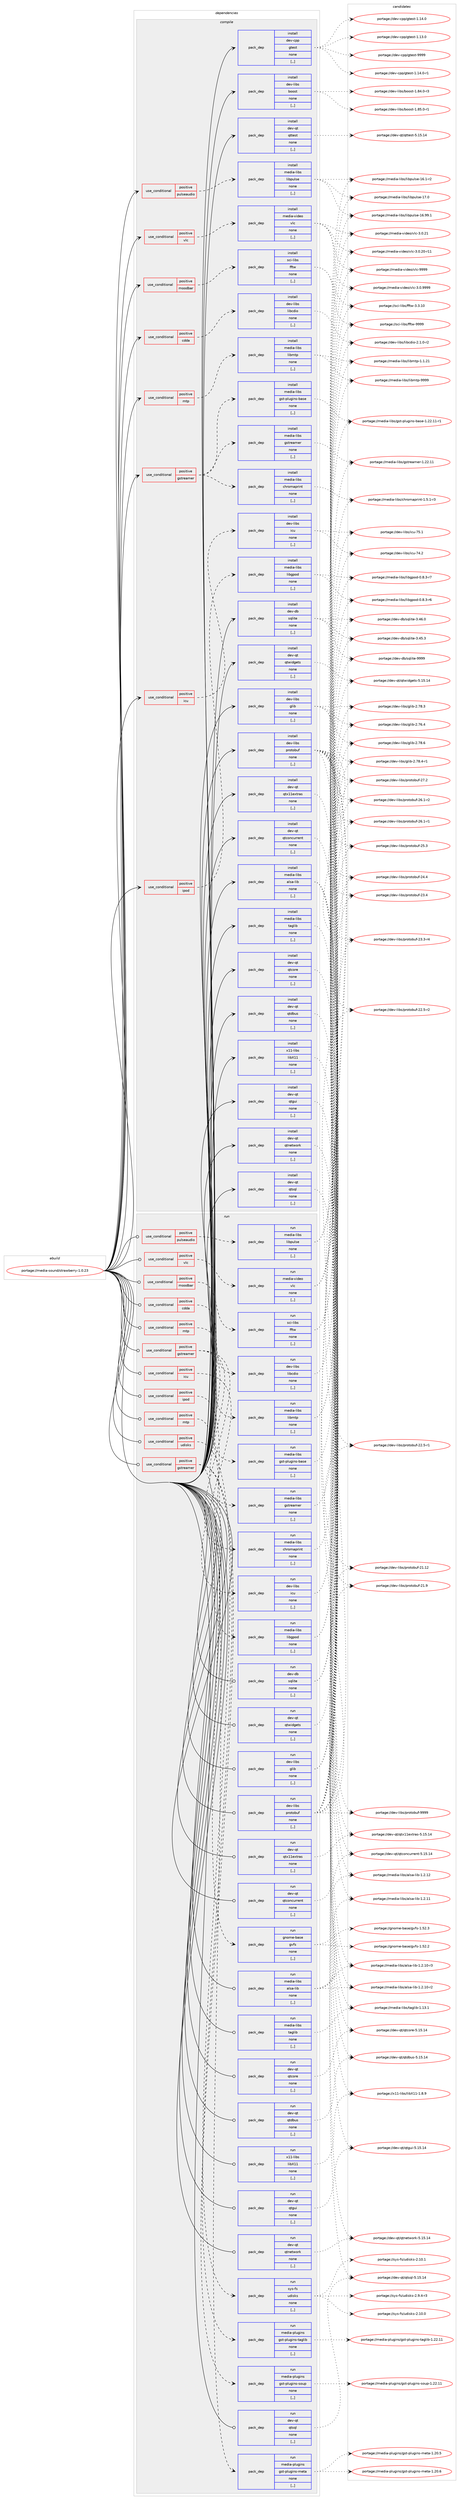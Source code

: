 digraph prolog {

# *************
# Graph options
# *************

newrank=true;
concentrate=true;
compound=true;
graph [rankdir=LR,fontname=Helvetica,fontsize=10,ranksep=1.5];#, ranksep=2.5, nodesep=0.2];
edge  [arrowhead=vee];
node  [fontname=Helvetica,fontsize=10];

# **********
# The ebuild
# **********

subgraph cluster_leftcol {
color=gray;
rank=same;
label=<<i>ebuild</i>>;
id [label="portage://media-sound/strawberry-1.0.23", color=red, width=4, href="../media-sound/strawberry-1.0.23.svg"];
}

# ****************
# The dependencies
# ****************

subgraph cluster_midcol {
color=gray;
label=<<i>dependencies</i>>;
subgraph cluster_compile {
fillcolor="#eeeeee";
style=filled;
label=<<i>compile</i>>;
subgraph cond81056 {
dependency319445 [label=<<TABLE BORDER="0" CELLBORDER="1" CELLSPACING="0" CELLPADDING="4"><TR><TD ROWSPAN="3" CELLPADDING="10">use_conditional</TD></TR><TR><TD>positive</TD></TR><TR><TD>cdda</TD></TR></TABLE>>, shape=none, color=red];
subgraph pack235913 {
dependency319446 [label=<<TABLE BORDER="0" CELLBORDER="1" CELLSPACING="0" CELLPADDING="4" WIDTH="220"><TR><TD ROWSPAN="6" CELLPADDING="30">pack_dep</TD></TR><TR><TD WIDTH="110">install</TD></TR><TR><TD>dev-libs</TD></TR><TR><TD>libcdio</TD></TR><TR><TD>none</TD></TR><TR><TD>[,,]</TD></TR></TABLE>>, shape=none, color=blue];
}
dependency319445:e -> dependency319446:w [weight=20,style="dashed",arrowhead="vee"];
}
id:e -> dependency319445:w [weight=20,style="solid",arrowhead="vee"];
subgraph cond81057 {
dependency319447 [label=<<TABLE BORDER="0" CELLBORDER="1" CELLSPACING="0" CELLPADDING="4"><TR><TD ROWSPAN="3" CELLPADDING="10">use_conditional</TD></TR><TR><TD>positive</TD></TR><TR><TD>gstreamer</TD></TR></TABLE>>, shape=none, color=red];
subgraph pack235914 {
dependency319448 [label=<<TABLE BORDER="0" CELLBORDER="1" CELLSPACING="0" CELLPADDING="4" WIDTH="220"><TR><TD ROWSPAN="6" CELLPADDING="30">pack_dep</TD></TR><TR><TD WIDTH="110">install</TD></TR><TR><TD>media-libs</TD></TR><TR><TD>chromaprint</TD></TR><TR><TD>none</TD></TR><TR><TD>[,,]</TD></TR></TABLE>>, shape=none, color=blue];
}
dependency319447:e -> dependency319448:w [weight=20,style="dashed",arrowhead="vee"];
subgraph pack235915 {
dependency319449 [label=<<TABLE BORDER="0" CELLBORDER="1" CELLSPACING="0" CELLPADDING="4" WIDTH="220"><TR><TD ROWSPAN="6" CELLPADDING="30">pack_dep</TD></TR><TR><TD WIDTH="110">install</TD></TR><TR><TD>media-libs</TD></TR><TR><TD>gstreamer</TD></TR><TR><TD>none</TD></TR><TR><TD>[,,]</TD></TR></TABLE>>, shape=none, color=blue];
}
dependency319447:e -> dependency319449:w [weight=20,style="dashed",arrowhead="vee"];
subgraph pack235916 {
dependency319450 [label=<<TABLE BORDER="0" CELLBORDER="1" CELLSPACING="0" CELLPADDING="4" WIDTH="220"><TR><TD ROWSPAN="6" CELLPADDING="30">pack_dep</TD></TR><TR><TD WIDTH="110">install</TD></TR><TR><TD>media-libs</TD></TR><TR><TD>gst-plugins-base</TD></TR><TR><TD>none</TD></TR><TR><TD>[,,]</TD></TR></TABLE>>, shape=none, color=blue];
}
dependency319447:e -> dependency319450:w [weight=20,style="dashed",arrowhead="vee"];
}
id:e -> dependency319447:w [weight=20,style="solid",arrowhead="vee"];
subgraph cond81058 {
dependency319451 [label=<<TABLE BORDER="0" CELLBORDER="1" CELLSPACING="0" CELLPADDING="4"><TR><TD ROWSPAN="3" CELLPADDING="10">use_conditional</TD></TR><TR><TD>positive</TD></TR><TR><TD>icu</TD></TR></TABLE>>, shape=none, color=red];
subgraph pack235917 {
dependency319452 [label=<<TABLE BORDER="0" CELLBORDER="1" CELLSPACING="0" CELLPADDING="4" WIDTH="220"><TR><TD ROWSPAN="6" CELLPADDING="30">pack_dep</TD></TR><TR><TD WIDTH="110">install</TD></TR><TR><TD>dev-libs</TD></TR><TR><TD>icu</TD></TR><TR><TD>none</TD></TR><TR><TD>[,,]</TD></TR></TABLE>>, shape=none, color=blue];
}
dependency319451:e -> dependency319452:w [weight=20,style="dashed",arrowhead="vee"];
}
id:e -> dependency319451:w [weight=20,style="solid",arrowhead="vee"];
subgraph cond81059 {
dependency319453 [label=<<TABLE BORDER="0" CELLBORDER="1" CELLSPACING="0" CELLPADDING="4"><TR><TD ROWSPAN="3" CELLPADDING="10">use_conditional</TD></TR><TR><TD>positive</TD></TR><TR><TD>ipod</TD></TR></TABLE>>, shape=none, color=red];
subgraph pack235918 {
dependency319454 [label=<<TABLE BORDER="0" CELLBORDER="1" CELLSPACING="0" CELLPADDING="4" WIDTH="220"><TR><TD ROWSPAN="6" CELLPADDING="30">pack_dep</TD></TR><TR><TD WIDTH="110">install</TD></TR><TR><TD>media-libs</TD></TR><TR><TD>libgpod</TD></TR><TR><TD>none</TD></TR><TR><TD>[,,]</TD></TR></TABLE>>, shape=none, color=blue];
}
dependency319453:e -> dependency319454:w [weight=20,style="dashed",arrowhead="vee"];
}
id:e -> dependency319453:w [weight=20,style="solid",arrowhead="vee"];
subgraph cond81060 {
dependency319455 [label=<<TABLE BORDER="0" CELLBORDER="1" CELLSPACING="0" CELLPADDING="4"><TR><TD ROWSPAN="3" CELLPADDING="10">use_conditional</TD></TR><TR><TD>positive</TD></TR><TR><TD>moodbar</TD></TR></TABLE>>, shape=none, color=red];
subgraph pack235919 {
dependency319456 [label=<<TABLE BORDER="0" CELLBORDER="1" CELLSPACING="0" CELLPADDING="4" WIDTH="220"><TR><TD ROWSPAN="6" CELLPADDING="30">pack_dep</TD></TR><TR><TD WIDTH="110">install</TD></TR><TR><TD>sci-libs</TD></TR><TR><TD>fftw</TD></TR><TR><TD>none</TD></TR><TR><TD>[,,]</TD></TR></TABLE>>, shape=none, color=blue];
}
dependency319455:e -> dependency319456:w [weight=20,style="dashed",arrowhead="vee"];
}
id:e -> dependency319455:w [weight=20,style="solid",arrowhead="vee"];
subgraph cond81061 {
dependency319457 [label=<<TABLE BORDER="0" CELLBORDER="1" CELLSPACING="0" CELLPADDING="4"><TR><TD ROWSPAN="3" CELLPADDING="10">use_conditional</TD></TR><TR><TD>positive</TD></TR><TR><TD>mtp</TD></TR></TABLE>>, shape=none, color=red];
subgraph pack235920 {
dependency319458 [label=<<TABLE BORDER="0" CELLBORDER="1" CELLSPACING="0" CELLPADDING="4" WIDTH="220"><TR><TD ROWSPAN="6" CELLPADDING="30">pack_dep</TD></TR><TR><TD WIDTH="110">install</TD></TR><TR><TD>media-libs</TD></TR><TR><TD>libmtp</TD></TR><TR><TD>none</TD></TR><TR><TD>[,,]</TD></TR></TABLE>>, shape=none, color=blue];
}
dependency319457:e -> dependency319458:w [weight=20,style="dashed",arrowhead="vee"];
}
id:e -> dependency319457:w [weight=20,style="solid",arrowhead="vee"];
subgraph cond81062 {
dependency319459 [label=<<TABLE BORDER="0" CELLBORDER="1" CELLSPACING="0" CELLPADDING="4"><TR><TD ROWSPAN="3" CELLPADDING="10">use_conditional</TD></TR><TR><TD>positive</TD></TR><TR><TD>pulseaudio</TD></TR></TABLE>>, shape=none, color=red];
subgraph pack235921 {
dependency319460 [label=<<TABLE BORDER="0" CELLBORDER="1" CELLSPACING="0" CELLPADDING="4" WIDTH="220"><TR><TD ROWSPAN="6" CELLPADDING="30">pack_dep</TD></TR><TR><TD WIDTH="110">install</TD></TR><TR><TD>media-libs</TD></TR><TR><TD>libpulse</TD></TR><TR><TD>none</TD></TR><TR><TD>[,,]</TD></TR></TABLE>>, shape=none, color=blue];
}
dependency319459:e -> dependency319460:w [weight=20,style="dashed",arrowhead="vee"];
}
id:e -> dependency319459:w [weight=20,style="solid",arrowhead="vee"];
subgraph cond81063 {
dependency319461 [label=<<TABLE BORDER="0" CELLBORDER="1" CELLSPACING="0" CELLPADDING="4"><TR><TD ROWSPAN="3" CELLPADDING="10">use_conditional</TD></TR><TR><TD>positive</TD></TR><TR><TD>vlc</TD></TR></TABLE>>, shape=none, color=red];
subgraph pack235922 {
dependency319462 [label=<<TABLE BORDER="0" CELLBORDER="1" CELLSPACING="0" CELLPADDING="4" WIDTH="220"><TR><TD ROWSPAN="6" CELLPADDING="30">pack_dep</TD></TR><TR><TD WIDTH="110">install</TD></TR><TR><TD>media-video</TD></TR><TR><TD>vlc</TD></TR><TR><TD>none</TD></TR><TR><TD>[,,]</TD></TR></TABLE>>, shape=none, color=blue];
}
dependency319461:e -> dependency319462:w [weight=20,style="dashed",arrowhead="vee"];
}
id:e -> dependency319461:w [weight=20,style="solid",arrowhead="vee"];
subgraph pack235923 {
dependency319463 [label=<<TABLE BORDER="0" CELLBORDER="1" CELLSPACING="0" CELLPADDING="4" WIDTH="220"><TR><TD ROWSPAN="6" CELLPADDING="30">pack_dep</TD></TR><TR><TD WIDTH="110">install</TD></TR><TR><TD>dev-cpp</TD></TR><TR><TD>gtest</TD></TR><TR><TD>none</TD></TR><TR><TD>[,,]</TD></TR></TABLE>>, shape=none, color=blue];
}
id:e -> dependency319463:w [weight=20,style="solid",arrowhead="vee"];
subgraph pack235924 {
dependency319464 [label=<<TABLE BORDER="0" CELLBORDER="1" CELLSPACING="0" CELLPADDING="4" WIDTH="220"><TR><TD ROWSPAN="6" CELLPADDING="30">pack_dep</TD></TR><TR><TD WIDTH="110">install</TD></TR><TR><TD>dev-db</TD></TR><TR><TD>sqlite</TD></TR><TR><TD>none</TD></TR><TR><TD>[,,]</TD></TR></TABLE>>, shape=none, color=blue];
}
id:e -> dependency319464:w [weight=20,style="solid",arrowhead="vee"];
subgraph pack235925 {
dependency319465 [label=<<TABLE BORDER="0" CELLBORDER="1" CELLSPACING="0" CELLPADDING="4" WIDTH="220"><TR><TD ROWSPAN="6" CELLPADDING="30">pack_dep</TD></TR><TR><TD WIDTH="110">install</TD></TR><TR><TD>dev-libs</TD></TR><TR><TD>boost</TD></TR><TR><TD>none</TD></TR><TR><TD>[,,]</TD></TR></TABLE>>, shape=none, color=blue];
}
id:e -> dependency319465:w [weight=20,style="solid",arrowhead="vee"];
subgraph pack235926 {
dependency319466 [label=<<TABLE BORDER="0" CELLBORDER="1" CELLSPACING="0" CELLPADDING="4" WIDTH="220"><TR><TD ROWSPAN="6" CELLPADDING="30">pack_dep</TD></TR><TR><TD WIDTH="110">install</TD></TR><TR><TD>dev-libs</TD></TR><TR><TD>glib</TD></TR><TR><TD>none</TD></TR><TR><TD>[,,]</TD></TR></TABLE>>, shape=none, color=blue];
}
id:e -> dependency319466:w [weight=20,style="solid",arrowhead="vee"];
subgraph pack235927 {
dependency319467 [label=<<TABLE BORDER="0" CELLBORDER="1" CELLSPACING="0" CELLPADDING="4" WIDTH="220"><TR><TD ROWSPAN="6" CELLPADDING="30">pack_dep</TD></TR><TR><TD WIDTH="110">install</TD></TR><TR><TD>dev-libs</TD></TR><TR><TD>protobuf</TD></TR><TR><TD>none</TD></TR><TR><TD>[,,]</TD></TR></TABLE>>, shape=none, color=blue];
}
id:e -> dependency319467:w [weight=20,style="solid",arrowhead="vee"];
subgraph pack235928 {
dependency319468 [label=<<TABLE BORDER="0" CELLBORDER="1" CELLSPACING="0" CELLPADDING="4" WIDTH="220"><TR><TD ROWSPAN="6" CELLPADDING="30">pack_dep</TD></TR><TR><TD WIDTH="110">install</TD></TR><TR><TD>dev-qt</TD></TR><TR><TD>qtconcurrent</TD></TR><TR><TD>none</TD></TR><TR><TD>[,,]</TD></TR></TABLE>>, shape=none, color=blue];
}
id:e -> dependency319468:w [weight=20,style="solid",arrowhead="vee"];
subgraph pack235929 {
dependency319469 [label=<<TABLE BORDER="0" CELLBORDER="1" CELLSPACING="0" CELLPADDING="4" WIDTH="220"><TR><TD ROWSPAN="6" CELLPADDING="30">pack_dep</TD></TR><TR><TD WIDTH="110">install</TD></TR><TR><TD>dev-qt</TD></TR><TR><TD>qtcore</TD></TR><TR><TD>none</TD></TR><TR><TD>[,,]</TD></TR></TABLE>>, shape=none, color=blue];
}
id:e -> dependency319469:w [weight=20,style="solid",arrowhead="vee"];
subgraph pack235930 {
dependency319470 [label=<<TABLE BORDER="0" CELLBORDER="1" CELLSPACING="0" CELLPADDING="4" WIDTH="220"><TR><TD ROWSPAN="6" CELLPADDING="30">pack_dep</TD></TR><TR><TD WIDTH="110">install</TD></TR><TR><TD>dev-qt</TD></TR><TR><TD>qtdbus</TD></TR><TR><TD>none</TD></TR><TR><TD>[,,]</TD></TR></TABLE>>, shape=none, color=blue];
}
id:e -> dependency319470:w [weight=20,style="solid",arrowhead="vee"];
subgraph pack235931 {
dependency319471 [label=<<TABLE BORDER="0" CELLBORDER="1" CELLSPACING="0" CELLPADDING="4" WIDTH="220"><TR><TD ROWSPAN="6" CELLPADDING="30">pack_dep</TD></TR><TR><TD WIDTH="110">install</TD></TR><TR><TD>dev-qt</TD></TR><TR><TD>qtgui</TD></TR><TR><TD>none</TD></TR><TR><TD>[,,]</TD></TR></TABLE>>, shape=none, color=blue];
}
id:e -> dependency319471:w [weight=20,style="solid",arrowhead="vee"];
subgraph pack235932 {
dependency319472 [label=<<TABLE BORDER="0" CELLBORDER="1" CELLSPACING="0" CELLPADDING="4" WIDTH="220"><TR><TD ROWSPAN="6" CELLPADDING="30">pack_dep</TD></TR><TR><TD WIDTH="110">install</TD></TR><TR><TD>dev-qt</TD></TR><TR><TD>qtnetwork</TD></TR><TR><TD>none</TD></TR><TR><TD>[,,]</TD></TR></TABLE>>, shape=none, color=blue];
}
id:e -> dependency319472:w [weight=20,style="solid",arrowhead="vee"];
subgraph pack235933 {
dependency319473 [label=<<TABLE BORDER="0" CELLBORDER="1" CELLSPACING="0" CELLPADDING="4" WIDTH="220"><TR><TD ROWSPAN="6" CELLPADDING="30">pack_dep</TD></TR><TR><TD WIDTH="110">install</TD></TR><TR><TD>dev-qt</TD></TR><TR><TD>qtsql</TD></TR><TR><TD>none</TD></TR><TR><TD>[,,]</TD></TR></TABLE>>, shape=none, color=blue];
}
id:e -> dependency319473:w [weight=20,style="solid",arrowhead="vee"];
subgraph pack235934 {
dependency319474 [label=<<TABLE BORDER="0" CELLBORDER="1" CELLSPACING="0" CELLPADDING="4" WIDTH="220"><TR><TD ROWSPAN="6" CELLPADDING="30">pack_dep</TD></TR><TR><TD WIDTH="110">install</TD></TR><TR><TD>dev-qt</TD></TR><TR><TD>qttest</TD></TR><TR><TD>none</TD></TR><TR><TD>[,,]</TD></TR></TABLE>>, shape=none, color=blue];
}
id:e -> dependency319474:w [weight=20,style="solid",arrowhead="vee"];
subgraph pack235935 {
dependency319475 [label=<<TABLE BORDER="0" CELLBORDER="1" CELLSPACING="0" CELLPADDING="4" WIDTH="220"><TR><TD ROWSPAN="6" CELLPADDING="30">pack_dep</TD></TR><TR><TD WIDTH="110">install</TD></TR><TR><TD>dev-qt</TD></TR><TR><TD>qtwidgets</TD></TR><TR><TD>none</TD></TR><TR><TD>[,,]</TD></TR></TABLE>>, shape=none, color=blue];
}
id:e -> dependency319475:w [weight=20,style="solid",arrowhead="vee"];
subgraph pack235936 {
dependency319476 [label=<<TABLE BORDER="0" CELLBORDER="1" CELLSPACING="0" CELLPADDING="4" WIDTH="220"><TR><TD ROWSPAN="6" CELLPADDING="30">pack_dep</TD></TR><TR><TD WIDTH="110">install</TD></TR><TR><TD>dev-qt</TD></TR><TR><TD>qtx11extras</TD></TR><TR><TD>none</TD></TR><TR><TD>[,,]</TD></TR></TABLE>>, shape=none, color=blue];
}
id:e -> dependency319476:w [weight=20,style="solid",arrowhead="vee"];
subgraph pack235937 {
dependency319477 [label=<<TABLE BORDER="0" CELLBORDER="1" CELLSPACING="0" CELLPADDING="4" WIDTH="220"><TR><TD ROWSPAN="6" CELLPADDING="30">pack_dep</TD></TR><TR><TD WIDTH="110">install</TD></TR><TR><TD>media-libs</TD></TR><TR><TD>alsa-lib</TD></TR><TR><TD>none</TD></TR><TR><TD>[,,]</TD></TR></TABLE>>, shape=none, color=blue];
}
id:e -> dependency319477:w [weight=20,style="solid",arrowhead="vee"];
subgraph pack235938 {
dependency319478 [label=<<TABLE BORDER="0" CELLBORDER="1" CELLSPACING="0" CELLPADDING="4" WIDTH="220"><TR><TD ROWSPAN="6" CELLPADDING="30">pack_dep</TD></TR><TR><TD WIDTH="110">install</TD></TR><TR><TD>media-libs</TD></TR><TR><TD>taglib</TD></TR><TR><TD>none</TD></TR><TR><TD>[,,]</TD></TR></TABLE>>, shape=none, color=blue];
}
id:e -> dependency319478:w [weight=20,style="solid",arrowhead="vee"];
subgraph pack235939 {
dependency319479 [label=<<TABLE BORDER="0" CELLBORDER="1" CELLSPACING="0" CELLPADDING="4" WIDTH="220"><TR><TD ROWSPAN="6" CELLPADDING="30">pack_dep</TD></TR><TR><TD WIDTH="110">install</TD></TR><TR><TD>x11-libs</TD></TR><TR><TD>libX11</TD></TR><TR><TD>none</TD></TR><TR><TD>[,,]</TD></TR></TABLE>>, shape=none, color=blue];
}
id:e -> dependency319479:w [weight=20,style="solid",arrowhead="vee"];
}
subgraph cluster_compileandrun {
fillcolor="#eeeeee";
style=filled;
label=<<i>compile and run</i>>;
}
subgraph cluster_run {
fillcolor="#eeeeee";
style=filled;
label=<<i>run</i>>;
subgraph cond81064 {
dependency319480 [label=<<TABLE BORDER="0" CELLBORDER="1" CELLSPACING="0" CELLPADDING="4"><TR><TD ROWSPAN="3" CELLPADDING="10">use_conditional</TD></TR><TR><TD>positive</TD></TR><TR><TD>cdda</TD></TR></TABLE>>, shape=none, color=red];
subgraph pack235940 {
dependency319481 [label=<<TABLE BORDER="0" CELLBORDER="1" CELLSPACING="0" CELLPADDING="4" WIDTH="220"><TR><TD ROWSPAN="6" CELLPADDING="30">pack_dep</TD></TR><TR><TD WIDTH="110">run</TD></TR><TR><TD>dev-libs</TD></TR><TR><TD>libcdio</TD></TR><TR><TD>none</TD></TR><TR><TD>[,,]</TD></TR></TABLE>>, shape=none, color=blue];
}
dependency319480:e -> dependency319481:w [weight=20,style="dashed",arrowhead="vee"];
}
id:e -> dependency319480:w [weight=20,style="solid",arrowhead="odot"];
subgraph cond81065 {
dependency319482 [label=<<TABLE BORDER="0" CELLBORDER="1" CELLSPACING="0" CELLPADDING="4"><TR><TD ROWSPAN="3" CELLPADDING="10">use_conditional</TD></TR><TR><TD>positive</TD></TR><TR><TD>gstreamer</TD></TR></TABLE>>, shape=none, color=red];
subgraph pack235941 {
dependency319483 [label=<<TABLE BORDER="0" CELLBORDER="1" CELLSPACING="0" CELLPADDING="4" WIDTH="220"><TR><TD ROWSPAN="6" CELLPADDING="30">pack_dep</TD></TR><TR><TD WIDTH="110">run</TD></TR><TR><TD>media-libs</TD></TR><TR><TD>chromaprint</TD></TR><TR><TD>none</TD></TR><TR><TD>[,,]</TD></TR></TABLE>>, shape=none, color=blue];
}
dependency319482:e -> dependency319483:w [weight=20,style="dashed",arrowhead="vee"];
subgraph pack235942 {
dependency319484 [label=<<TABLE BORDER="0" CELLBORDER="1" CELLSPACING="0" CELLPADDING="4" WIDTH="220"><TR><TD ROWSPAN="6" CELLPADDING="30">pack_dep</TD></TR><TR><TD WIDTH="110">run</TD></TR><TR><TD>media-libs</TD></TR><TR><TD>gstreamer</TD></TR><TR><TD>none</TD></TR><TR><TD>[,,]</TD></TR></TABLE>>, shape=none, color=blue];
}
dependency319482:e -> dependency319484:w [weight=20,style="dashed",arrowhead="vee"];
subgraph pack235943 {
dependency319485 [label=<<TABLE BORDER="0" CELLBORDER="1" CELLSPACING="0" CELLPADDING="4" WIDTH="220"><TR><TD ROWSPAN="6" CELLPADDING="30">pack_dep</TD></TR><TR><TD WIDTH="110">run</TD></TR><TR><TD>media-libs</TD></TR><TR><TD>gst-plugins-base</TD></TR><TR><TD>none</TD></TR><TR><TD>[,,]</TD></TR></TABLE>>, shape=none, color=blue];
}
dependency319482:e -> dependency319485:w [weight=20,style="dashed",arrowhead="vee"];
}
id:e -> dependency319482:w [weight=20,style="solid",arrowhead="odot"];
subgraph cond81066 {
dependency319486 [label=<<TABLE BORDER="0" CELLBORDER="1" CELLSPACING="0" CELLPADDING="4"><TR><TD ROWSPAN="3" CELLPADDING="10">use_conditional</TD></TR><TR><TD>positive</TD></TR><TR><TD>gstreamer</TD></TR></TABLE>>, shape=none, color=red];
subgraph pack235944 {
dependency319487 [label=<<TABLE BORDER="0" CELLBORDER="1" CELLSPACING="0" CELLPADDING="4" WIDTH="220"><TR><TD ROWSPAN="6" CELLPADDING="30">pack_dep</TD></TR><TR><TD WIDTH="110">run</TD></TR><TR><TD>media-plugins</TD></TR><TR><TD>gst-plugins-meta</TD></TR><TR><TD>none</TD></TR><TR><TD>[,,]</TD></TR></TABLE>>, shape=none, color=blue];
}
dependency319486:e -> dependency319487:w [weight=20,style="dashed",arrowhead="vee"];
subgraph pack235945 {
dependency319488 [label=<<TABLE BORDER="0" CELLBORDER="1" CELLSPACING="0" CELLPADDING="4" WIDTH="220"><TR><TD ROWSPAN="6" CELLPADDING="30">pack_dep</TD></TR><TR><TD WIDTH="110">run</TD></TR><TR><TD>media-plugins</TD></TR><TR><TD>gst-plugins-soup</TD></TR><TR><TD>none</TD></TR><TR><TD>[,,]</TD></TR></TABLE>>, shape=none, color=blue];
}
dependency319486:e -> dependency319488:w [weight=20,style="dashed",arrowhead="vee"];
subgraph pack235946 {
dependency319489 [label=<<TABLE BORDER="0" CELLBORDER="1" CELLSPACING="0" CELLPADDING="4" WIDTH="220"><TR><TD ROWSPAN="6" CELLPADDING="30">pack_dep</TD></TR><TR><TD WIDTH="110">run</TD></TR><TR><TD>media-plugins</TD></TR><TR><TD>gst-plugins-taglib</TD></TR><TR><TD>none</TD></TR><TR><TD>[,,]</TD></TR></TABLE>>, shape=none, color=blue];
}
dependency319486:e -> dependency319489:w [weight=20,style="dashed",arrowhead="vee"];
}
id:e -> dependency319486:w [weight=20,style="solid",arrowhead="odot"];
subgraph cond81067 {
dependency319490 [label=<<TABLE BORDER="0" CELLBORDER="1" CELLSPACING="0" CELLPADDING="4"><TR><TD ROWSPAN="3" CELLPADDING="10">use_conditional</TD></TR><TR><TD>positive</TD></TR><TR><TD>icu</TD></TR></TABLE>>, shape=none, color=red];
subgraph pack235947 {
dependency319491 [label=<<TABLE BORDER="0" CELLBORDER="1" CELLSPACING="0" CELLPADDING="4" WIDTH="220"><TR><TD ROWSPAN="6" CELLPADDING="30">pack_dep</TD></TR><TR><TD WIDTH="110">run</TD></TR><TR><TD>dev-libs</TD></TR><TR><TD>icu</TD></TR><TR><TD>none</TD></TR><TR><TD>[,,]</TD></TR></TABLE>>, shape=none, color=blue];
}
dependency319490:e -> dependency319491:w [weight=20,style="dashed",arrowhead="vee"];
}
id:e -> dependency319490:w [weight=20,style="solid",arrowhead="odot"];
subgraph cond81068 {
dependency319492 [label=<<TABLE BORDER="0" CELLBORDER="1" CELLSPACING="0" CELLPADDING="4"><TR><TD ROWSPAN="3" CELLPADDING="10">use_conditional</TD></TR><TR><TD>positive</TD></TR><TR><TD>ipod</TD></TR></TABLE>>, shape=none, color=red];
subgraph pack235948 {
dependency319493 [label=<<TABLE BORDER="0" CELLBORDER="1" CELLSPACING="0" CELLPADDING="4" WIDTH="220"><TR><TD ROWSPAN="6" CELLPADDING="30">pack_dep</TD></TR><TR><TD WIDTH="110">run</TD></TR><TR><TD>media-libs</TD></TR><TR><TD>libgpod</TD></TR><TR><TD>none</TD></TR><TR><TD>[,,]</TD></TR></TABLE>>, shape=none, color=blue];
}
dependency319492:e -> dependency319493:w [weight=20,style="dashed",arrowhead="vee"];
}
id:e -> dependency319492:w [weight=20,style="solid",arrowhead="odot"];
subgraph cond81069 {
dependency319494 [label=<<TABLE BORDER="0" CELLBORDER="1" CELLSPACING="0" CELLPADDING="4"><TR><TD ROWSPAN="3" CELLPADDING="10">use_conditional</TD></TR><TR><TD>positive</TD></TR><TR><TD>moodbar</TD></TR></TABLE>>, shape=none, color=red];
subgraph pack235949 {
dependency319495 [label=<<TABLE BORDER="0" CELLBORDER="1" CELLSPACING="0" CELLPADDING="4" WIDTH="220"><TR><TD ROWSPAN="6" CELLPADDING="30">pack_dep</TD></TR><TR><TD WIDTH="110">run</TD></TR><TR><TD>sci-libs</TD></TR><TR><TD>fftw</TD></TR><TR><TD>none</TD></TR><TR><TD>[,,]</TD></TR></TABLE>>, shape=none, color=blue];
}
dependency319494:e -> dependency319495:w [weight=20,style="dashed",arrowhead="vee"];
}
id:e -> dependency319494:w [weight=20,style="solid",arrowhead="odot"];
subgraph cond81070 {
dependency319496 [label=<<TABLE BORDER="0" CELLBORDER="1" CELLSPACING="0" CELLPADDING="4"><TR><TD ROWSPAN="3" CELLPADDING="10">use_conditional</TD></TR><TR><TD>positive</TD></TR><TR><TD>mtp</TD></TR></TABLE>>, shape=none, color=red];
subgraph pack235950 {
dependency319497 [label=<<TABLE BORDER="0" CELLBORDER="1" CELLSPACING="0" CELLPADDING="4" WIDTH="220"><TR><TD ROWSPAN="6" CELLPADDING="30">pack_dep</TD></TR><TR><TD WIDTH="110">run</TD></TR><TR><TD>gnome-base</TD></TR><TR><TD>gvfs</TD></TR><TR><TD>none</TD></TR><TR><TD>[,,]</TD></TR></TABLE>>, shape=none, color=blue];
}
dependency319496:e -> dependency319497:w [weight=20,style="dashed",arrowhead="vee"];
}
id:e -> dependency319496:w [weight=20,style="solid",arrowhead="odot"];
subgraph cond81071 {
dependency319498 [label=<<TABLE BORDER="0" CELLBORDER="1" CELLSPACING="0" CELLPADDING="4"><TR><TD ROWSPAN="3" CELLPADDING="10">use_conditional</TD></TR><TR><TD>positive</TD></TR><TR><TD>mtp</TD></TR></TABLE>>, shape=none, color=red];
subgraph pack235951 {
dependency319499 [label=<<TABLE BORDER="0" CELLBORDER="1" CELLSPACING="0" CELLPADDING="4" WIDTH="220"><TR><TD ROWSPAN="6" CELLPADDING="30">pack_dep</TD></TR><TR><TD WIDTH="110">run</TD></TR><TR><TD>media-libs</TD></TR><TR><TD>libmtp</TD></TR><TR><TD>none</TD></TR><TR><TD>[,,]</TD></TR></TABLE>>, shape=none, color=blue];
}
dependency319498:e -> dependency319499:w [weight=20,style="dashed",arrowhead="vee"];
}
id:e -> dependency319498:w [weight=20,style="solid",arrowhead="odot"];
subgraph cond81072 {
dependency319500 [label=<<TABLE BORDER="0" CELLBORDER="1" CELLSPACING="0" CELLPADDING="4"><TR><TD ROWSPAN="3" CELLPADDING="10">use_conditional</TD></TR><TR><TD>positive</TD></TR><TR><TD>pulseaudio</TD></TR></TABLE>>, shape=none, color=red];
subgraph pack235952 {
dependency319501 [label=<<TABLE BORDER="0" CELLBORDER="1" CELLSPACING="0" CELLPADDING="4" WIDTH="220"><TR><TD ROWSPAN="6" CELLPADDING="30">pack_dep</TD></TR><TR><TD WIDTH="110">run</TD></TR><TR><TD>media-libs</TD></TR><TR><TD>libpulse</TD></TR><TR><TD>none</TD></TR><TR><TD>[,,]</TD></TR></TABLE>>, shape=none, color=blue];
}
dependency319500:e -> dependency319501:w [weight=20,style="dashed",arrowhead="vee"];
}
id:e -> dependency319500:w [weight=20,style="solid",arrowhead="odot"];
subgraph cond81073 {
dependency319502 [label=<<TABLE BORDER="0" CELLBORDER="1" CELLSPACING="0" CELLPADDING="4"><TR><TD ROWSPAN="3" CELLPADDING="10">use_conditional</TD></TR><TR><TD>positive</TD></TR><TR><TD>udisks</TD></TR></TABLE>>, shape=none, color=red];
subgraph pack235953 {
dependency319503 [label=<<TABLE BORDER="0" CELLBORDER="1" CELLSPACING="0" CELLPADDING="4" WIDTH="220"><TR><TD ROWSPAN="6" CELLPADDING="30">pack_dep</TD></TR><TR><TD WIDTH="110">run</TD></TR><TR><TD>sys-fs</TD></TR><TR><TD>udisks</TD></TR><TR><TD>none</TD></TR><TR><TD>[,,]</TD></TR></TABLE>>, shape=none, color=blue];
}
dependency319502:e -> dependency319503:w [weight=20,style="dashed",arrowhead="vee"];
}
id:e -> dependency319502:w [weight=20,style="solid",arrowhead="odot"];
subgraph cond81074 {
dependency319504 [label=<<TABLE BORDER="0" CELLBORDER="1" CELLSPACING="0" CELLPADDING="4"><TR><TD ROWSPAN="3" CELLPADDING="10">use_conditional</TD></TR><TR><TD>positive</TD></TR><TR><TD>vlc</TD></TR></TABLE>>, shape=none, color=red];
subgraph pack235954 {
dependency319505 [label=<<TABLE BORDER="0" CELLBORDER="1" CELLSPACING="0" CELLPADDING="4" WIDTH="220"><TR><TD ROWSPAN="6" CELLPADDING="30">pack_dep</TD></TR><TR><TD WIDTH="110">run</TD></TR><TR><TD>media-video</TD></TR><TR><TD>vlc</TD></TR><TR><TD>none</TD></TR><TR><TD>[,,]</TD></TR></TABLE>>, shape=none, color=blue];
}
dependency319504:e -> dependency319505:w [weight=20,style="dashed",arrowhead="vee"];
}
id:e -> dependency319504:w [weight=20,style="solid",arrowhead="odot"];
subgraph pack235955 {
dependency319506 [label=<<TABLE BORDER="0" CELLBORDER="1" CELLSPACING="0" CELLPADDING="4" WIDTH="220"><TR><TD ROWSPAN="6" CELLPADDING="30">pack_dep</TD></TR><TR><TD WIDTH="110">run</TD></TR><TR><TD>dev-db</TD></TR><TR><TD>sqlite</TD></TR><TR><TD>none</TD></TR><TR><TD>[,,]</TD></TR></TABLE>>, shape=none, color=blue];
}
id:e -> dependency319506:w [weight=20,style="solid",arrowhead="odot"];
subgraph pack235956 {
dependency319507 [label=<<TABLE BORDER="0" CELLBORDER="1" CELLSPACING="0" CELLPADDING="4" WIDTH="220"><TR><TD ROWSPAN="6" CELLPADDING="30">pack_dep</TD></TR><TR><TD WIDTH="110">run</TD></TR><TR><TD>dev-libs</TD></TR><TR><TD>glib</TD></TR><TR><TD>none</TD></TR><TR><TD>[,,]</TD></TR></TABLE>>, shape=none, color=blue];
}
id:e -> dependency319507:w [weight=20,style="solid",arrowhead="odot"];
subgraph pack235957 {
dependency319508 [label=<<TABLE BORDER="0" CELLBORDER="1" CELLSPACING="0" CELLPADDING="4" WIDTH="220"><TR><TD ROWSPAN="6" CELLPADDING="30">pack_dep</TD></TR><TR><TD WIDTH="110">run</TD></TR><TR><TD>dev-libs</TD></TR><TR><TD>protobuf</TD></TR><TR><TD>none</TD></TR><TR><TD>[,,]</TD></TR></TABLE>>, shape=none, color=blue];
}
id:e -> dependency319508:w [weight=20,style="solid",arrowhead="odot"];
subgraph pack235958 {
dependency319509 [label=<<TABLE BORDER="0" CELLBORDER="1" CELLSPACING="0" CELLPADDING="4" WIDTH="220"><TR><TD ROWSPAN="6" CELLPADDING="30">pack_dep</TD></TR><TR><TD WIDTH="110">run</TD></TR><TR><TD>dev-qt</TD></TR><TR><TD>qtconcurrent</TD></TR><TR><TD>none</TD></TR><TR><TD>[,,]</TD></TR></TABLE>>, shape=none, color=blue];
}
id:e -> dependency319509:w [weight=20,style="solid",arrowhead="odot"];
subgraph pack235959 {
dependency319510 [label=<<TABLE BORDER="0" CELLBORDER="1" CELLSPACING="0" CELLPADDING="4" WIDTH="220"><TR><TD ROWSPAN="6" CELLPADDING="30">pack_dep</TD></TR><TR><TD WIDTH="110">run</TD></TR><TR><TD>dev-qt</TD></TR><TR><TD>qtcore</TD></TR><TR><TD>none</TD></TR><TR><TD>[,,]</TD></TR></TABLE>>, shape=none, color=blue];
}
id:e -> dependency319510:w [weight=20,style="solid",arrowhead="odot"];
subgraph pack235960 {
dependency319511 [label=<<TABLE BORDER="0" CELLBORDER="1" CELLSPACING="0" CELLPADDING="4" WIDTH="220"><TR><TD ROWSPAN="6" CELLPADDING="30">pack_dep</TD></TR><TR><TD WIDTH="110">run</TD></TR><TR><TD>dev-qt</TD></TR><TR><TD>qtdbus</TD></TR><TR><TD>none</TD></TR><TR><TD>[,,]</TD></TR></TABLE>>, shape=none, color=blue];
}
id:e -> dependency319511:w [weight=20,style="solid",arrowhead="odot"];
subgraph pack235961 {
dependency319512 [label=<<TABLE BORDER="0" CELLBORDER="1" CELLSPACING="0" CELLPADDING="4" WIDTH="220"><TR><TD ROWSPAN="6" CELLPADDING="30">pack_dep</TD></TR><TR><TD WIDTH="110">run</TD></TR><TR><TD>dev-qt</TD></TR><TR><TD>qtgui</TD></TR><TR><TD>none</TD></TR><TR><TD>[,,]</TD></TR></TABLE>>, shape=none, color=blue];
}
id:e -> dependency319512:w [weight=20,style="solid",arrowhead="odot"];
subgraph pack235962 {
dependency319513 [label=<<TABLE BORDER="0" CELLBORDER="1" CELLSPACING="0" CELLPADDING="4" WIDTH="220"><TR><TD ROWSPAN="6" CELLPADDING="30">pack_dep</TD></TR><TR><TD WIDTH="110">run</TD></TR><TR><TD>dev-qt</TD></TR><TR><TD>qtnetwork</TD></TR><TR><TD>none</TD></TR><TR><TD>[,,]</TD></TR></TABLE>>, shape=none, color=blue];
}
id:e -> dependency319513:w [weight=20,style="solid",arrowhead="odot"];
subgraph pack235963 {
dependency319514 [label=<<TABLE BORDER="0" CELLBORDER="1" CELLSPACING="0" CELLPADDING="4" WIDTH="220"><TR><TD ROWSPAN="6" CELLPADDING="30">pack_dep</TD></TR><TR><TD WIDTH="110">run</TD></TR><TR><TD>dev-qt</TD></TR><TR><TD>qtsql</TD></TR><TR><TD>none</TD></TR><TR><TD>[,,]</TD></TR></TABLE>>, shape=none, color=blue];
}
id:e -> dependency319514:w [weight=20,style="solid",arrowhead="odot"];
subgraph pack235964 {
dependency319515 [label=<<TABLE BORDER="0" CELLBORDER="1" CELLSPACING="0" CELLPADDING="4" WIDTH="220"><TR><TD ROWSPAN="6" CELLPADDING="30">pack_dep</TD></TR><TR><TD WIDTH="110">run</TD></TR><TR><TD>dev-qt</TD></TR><TR><TD>qtwidgets</TD></TR><TR><TD>none</TD></TR><TR><TD>[,,]</TD></TR></TABLE>>, shape=none, color=blue];
}
id:e -> dependency319515:w [weight=20,style="solid",arrowhead="odot"];
subgraph pack235965 {
dependency319516 [label=<<TABLE BORDER="0" CELLBORDER="1" CELLSPACING="0" CELLPADDING="4" WIDTH="220"><TR><TD ROWSPAN="6" CELLPADDING="30">pack_dep</TD></TR><TR><TD WIDTH="110">run</TD></TR><TR><TD>dev-qt</TD></TR><TR><TD>qtx11extras</TD></TR><TR><TD>none</TD></TR><TR><TD>[,,]</TD></TR></TABLE>>, shape=none, color=blue];
}
id:e -> dependency319516:w [weight=20,style="solid",arrowhead="odot"];
subgraph pack235966 {
dependency319517 [label=<<TABLE BORDER="0" CELLBORDER="1" CELLSPACING="0" CELLPADDING="4" WIDTH="220"><TR><TD ROWSPAN="6" CELLPADDING="30">pack_dep</TD></TR><TR><TD WIDTH="110">run</TD></TR><TR><TD>media-libs</TD></TR><TR><TD>alsa-lib</TD></TR><TR><TD>none</TD></TR><TR><TD>[,,]</TD></TR></TABLE>>, shape=none, color=blue];
}
id:e -> dependency319517:w [weight=20,style="solid",arrowhead="odot"];
subgraph pack235967 {
dependency319518 [label=<<TABLE BORDER="0" CELLBORDER="1" CELLSPACING="0" CELLPADDING="4" WIDTH="220"><TR><TD ROWSPAN="6" CELLPADDING="30">pack_dep</TD></TR><TR><TD WIDTH="110">run</TD></TR><TR><TD>media-libs</TD></TR><TR><TD>taglib</TD></TR><TR><TD>none</TD></TR><TR><TD>[,,]</TD></TR></TABLE>>, shape=none, color=blue];
}
id:e -> dependency319518:w [weight=20,style="solid",arrowhead="odot"];
subgraph pack235968 {
dependency319519 [label=<<TABLE BORDER="0" CELLBORDER="1" CELLSPACING="0" CELLPADDING="4" WIDTH="220"><TR><TD ROWSPAN="6" CELLPADDING="30">pack_dep</TD></TR><TR><TD WIDTH="110">run</TD></TR><TR><TD>x11-libs</TD></TR><TR><TD>libX11</TD></TR><TR><TD>none</TD></TR><TR><TD>[,,]</TD></TR></TABLE>>, shape=none, color=blue];
}
id:e -> dependency319519:w [weight=20,style="solid",arrowhead="odot"];
}
}

# **************
# The candidates
# **************

subgraph cluster_choices {
rank=same;
color=gray;
label=<<i>candidates</i>>;

subgraph choice235913 {
color=black;
nodesep=1;
choice10010111845108105981154710810598991001051114550464946484511450 [label="portage://dev-libs/libcdio-2.1.0-r2", color=red, width=4,href="../dev-libs/libcdio-2.1.0-r2.svg"];
dependency319446:e -> choice10010111845108105981154710810598991001051114550464946484511450:w [style=dotted,weight="100"];
}
subgraph choice235914 {
color=black;
nodesep=1;
choice1091011001059745108105981154799104114111109971121141051101164549465346494511451 [label="portage://media-libs/chromaprint-1.5.1-r3", color=red, width=4,href="../media-libs/chromaprint-1.5.1-r3.svg"];
dependency319448:e -> choice1091011001059745108105981154799104114111109971121141051101164549465346494511451:w [style=dotted,weight="100"];
}
subgraph choice235915 {
color=black;
nodesep=1;
choice10910110010597451081059811547103115116114101971091011144549465050464949 [label="portage://media-libs/gstreamer-1.22.11", color=red, width=4,href="../media-libs/gstreamer-1.22.11.svg"];
dependency319449:e -> choice10910110010597451081059811547103115116114101971091011144549465050464949:w [style=dotted,weight="100"];
}
subgraph choice235916 {
color=black;
nodesep=1;
choice109101100105974510810598115471031151164511210811710310511011545989711510145494650504649494511449 [label="portage://media-libs/gst-plugins-base-1.22.11-r1", color=red, width=4,href="../media-libs/gst-plugins-base-1.22.11-r1.svg"];
dependency319450:e -> choice109101100105974510810598115471031151164511210811710310511011545989711510145494650504649494511449:w [style=dotted,weight="100"];
}
subgraph choice235917 {
color=black;
nodesep=1;
choice100101118451081059811547105991174555534649 [label="portage://dev-libs/icu-75.1", color=red, width=4,href="../dev-libs/icu-75.1.svg"];
choice100101118451081059811547105991174555524650 [label="portage://dev-libs/icu-74.2", color=red, width=4,href="../dev-libs/icu-74.2.svg"];
dependency319452:e -> choice100101118451081059811547105991174555534649:w [style=dotted,weight="100"];
dependency319452:e -> choice100101118451081059811547105991174555524650:w [style=dotted,weight="100"];
}
subgraph choice235918 {
color=black;
nodesep=1;
choice10910110010597451081059811547108105981031121111004548465646514511455 [label="portage://media-libs/libgpod-0.8.3-r7", color=red, width=4,href="../media-libs/libgpod-0.8.3-r7.svg"];
choice10910110010597451081059811547108105981031121111004548465646514511454 [label="portage://media-libs/libgpod-0.8.3-r6", color=red, width=4,href="../media-libs/libgpod-0.8.3-r6.svg"];
dependency319454:e -> choice10910110010597451081059811547108105981031121111004548465646514511455:w [style=dotted,weight="100"];
dependency319454:e -> choice10910110010597451081059811547108105981031121111004548465646514511454:w [style=dotted,weight="100"];
}
subgraph choice235919 {
color=black;
nodesep=1;
choice115991054510810598115471021021161194557575757 [label="portage://sci-libs/fftw-9999", color=red, width=4,href="../sci-libs/fftw-9999.svg"];
choice1159910545108105981154710210211611945514651464948 [label="portage://sci-libs/fftw-3.3.10", color=red, width=4,href="../sci-libs/fftw-3.3.10.svg"];
dependency319456:e -> choice115991054510810598115471021021161194557575757:w [style=dotted,weight="100"];
dependency319456:e -> choice1159910545108105981154710210211611945514651464948:w [style=dotted,weight="100"];
}
subgraph choice235920 {
color=black;
nodesep=1;
choice10910110010597451081059811547108105981091161124557575757 [label="portage://media-libs/libmtp-9999", color=red, width=4,href="../media-libs/libmtp-9999.svg"];
choice109101100105974510810598115471081059810911611245494649465049 [label="portage://media-libs/libmtp-1.1.21", color=red, width=4,href="../media-libs/libmtp-1.1.21.svg"];
dependency319458:e -> choice10910110010597451081059811547108105981091161124557575757:w [style=dotted,weight="100"];
dependency319458:e -> choice109101100105974510810598115471081059810911611245494649465049:w [style=dotted,weight="100"];
}
subgraph choice235921 {
color=black;
nodesep=1;
choice10910110010597451081059811547108105981121171081151014549554648 [label="portage://media-libs/libpulse-17.0", color=red, width=4,href="../media-libs/libpulse-17.0.svg"];
choice10910110010597451081059811547108105981121171081151014549544657574649 [label="portage://media-libs/libpulse-16.99.1", color=red, width=4,href="../media-libs/libpulse-16.99.1.svg"];
choice109101100105974510810598115471081059811211710811510145495446494511450 [label="portage://media-libs/libpulse-16.1-r2", color=red, width=4,href="../media-libs/libpulse-16.1-r2.svg"];
dependency319460:e -> choice10910110010597451081059811547108105981121171081151014549554648:w [style=dotted,weight="100"];
dependency319460:e -> choice10910110010597451081059811547108105981121171081151014549544657574649:w [style=dotted,weight="100"];
dependency319460:e -> choice109101100105974510810598115471081059811211710811510145495446494511450:w [style=dotted,weight="100"];
}
subgraph choice235922 {
color=black;
nodesep=1;
choice109101100105974511810510010111147118108994557575757 [label="portage://media-video/vlc-9999", color=red, width=4,href="../media-video/vlc-9999.svg"];
choice10910110010597451181051001011114711810899455146484657575757 [label="portage://media-video/vlc-3.0.9999", color=red, width=4,href="../media-video/vlc-3.0.9999.svg"];
choice1091011001059745118105100101111471181089945514648465049 [label="portage://media-video/vlc-3.0.21", color=red, width=4,href="../media-video/vlc-3.0.21.svg"];
choice1091011001059745118105100101111471181089945514648465048451144949 [label="portage://media-video/vlc-3.0.20-r11", color=red, width=4,href="../media-video/vlc-3.0.20-r11.svg"];
dependency319462:e -> choice109101100105974511810510010111147118108994557575757:w [style=dotted,weight="100"];
dependency319462:e -> choice10910110010597451181051001011114711810899455146484657575757:w [style=dotted,weight="100"];
dependency319462:e -> choice1091011001059745118105100101111471181089945514648465049:w [style=dotted,weight="100"];
dependency319462:e -> choice1091011001059745118105100101111471181089945514648465048451144949:w [style=dotted,weight="100"];
}
subgraph choice235923 {
color=black;
nodesep=1;
choice1001011184599112112471031161011151164557575757 [label="portage://dev-cpp/gtest-9999", color=red, width=4,href="../dev-cpp/gtest-9999.svg"];
choice100101118459911211247103116101115116454946495246484511449 [label="portage://dev-cpp/gtest-1.14.0-r1", color=red, width=4,href="../dev-cpp/gtest-1.14.0-r1.svg"];
choice10010111845991121124710311610111511645494649524648 [label="portage://dev-cpp/gtest-1.14.0", color=red, width=4,href="../dev-cpp/gtest-1.14.0.svg"];
choice10010111845991121124710311610111511645494649514648 [label="portage://dev-cpp/gtest-1.13.0", color=red, width=4,href="../dev-cpp/gtest-1.13.0.svg"];
dependency319463:e -> choice1001011184599112112471031161011151164557575757:w [style=dotted,weight="100"];
dependency319463:e -> choice100101118459911211247103116101115116454946495246484511449:w [style=dotted,weight="100"];
dependency319463:e -> choice10010111845991121124710311610111511645494649524648:w [style=dotted,weight="100"];
dependency319463:e -> choice10010111845991121124710311610111511645494649514648:w [style=dotted,weight="100"];
}
subgraph choice235924 {
color=black;
nodesep=1;
choice1001011184510098471151131081051161014557575757 [label="portage://dev-db/sqlite-9999", color=red, width=4,href="../dev-db/sqlite-9999.svg"];
choice10010111845100984711511310810511610145514652544648 [label="portage://dev-db/sqlite-3.46.0", color=red, width=4,href="../dev-db/sqlite-3.46.0.svg"];
choice10010111845100984711511310810511610145514652534651 [label="portage://dev-db/sqlite-3.45.3", color=red, width=4,href="../dev-db/sqlite-3.45.3.svg"];
dependency319464:e -> choice1001011184510098471151131081051161014557575757:w [style=dotted,weight="100"];
dependency319464:e -> choice10010111845100984711511310810511610145514652544648:w [style=dotted,weight="100"];
dependency319464:e -> choice10010111845100984711511310810511610145514652534651:w [style=dotted,weight="100"];
}
subgraph choice235925 {
color=black;
nodesep=1;
choice10010111845108105981154798111111115116454946565346484511449 [label="portage://dev-libs/boost-1.85.0-r1", color=red, width=4,href="../dev-libs/boost-1.85.0-r1.svg"];
choice10010111845108105981154798111111115116454946565246484511451 [label="portage://dev-libs/boost-1.84.0-r3", color=red, width=4,href="../dev-libs/boost-1.84.0-r3.svg"];
dependency319465:e -> choice10010111845108105981154798111111115116454946565346484511449:w [style=dotted,weight="100"];
dependency319465:e -> choice10010111845108105981154798111111115116454946565246484511451:w [style=dotted,weight="100"];
}
subgraph choice235926 {
color=black;
nodesep=1;
choice1001011184510810598115471031081059845504655564654 [label="portage://dev-libs/glib-2.78.6", color=red, width=4,href="../dev-libs/glib-2.78.6.svg"];
choice10010111845108105981154710310810598455046555646524511449 [label="portage://dev-libs/glib-2.78.4-r1", color=red, width=4,href="../dev-libs/glib-2.78.4-r1.svg"];
choice1001011184510810598115471031081059845504655564651 [label="portage://dev-libs/glib-2.78.3", color=red, width=4,href="../dev-libs/glib-2.78.3.svg"];
choice1001011184510810598115471031081059845504655544652 [label="portage://dev-libs/glib-2.76.4", color=red, width=4,href="../dev-libs/glib-2.76.4.svg"];
dependency319466:e -> choice1001011184510810598115471031081059845504655564654:w [style=dotted,weight="100"];
dependency319466:e -> choice10010111845108105981154710310810598455046555646524511449:w [style=dotted,weight="100"];
dependency319466:e -> choice1001011184510810598115471031081059845504655564651:w [style=dotted,weight="100"];
dependency319466:e -> choice1001011184510810598115471031081059845504655544652:w [style=dotted,weight="100"];
}
subgraph choice235927 {
color=black;
nodesep=1;
choice100101118451081059811547112114111116111981171024557575757 [label="portage://dev-libs/protobuf-9999", color=red, width=4,href="../dev-libs/protobuf-9999.svg"];
choice100101118451081059811547112114111116111981171024550554650 [label="portage://dev-libs/protobuf-27.2", color=red, width=4,href="../dev-libs/protobuf-27.2.svg"];
choice1001011184510810598115471121141111161119811710245505446494511450 [label="portage://dev-libs/protobuf-26.1-r2", color=red, width=4,href="../dev-libs/protobuf-26.1-r2.svg"];
choice1001011184510810598115471121141111161119811710245505446494511449 [label="portage://dev-libs/protobuf-26.1-r1", color=red, width=4,href="../dev-libs/protobuf-26.1-r1.svg"];
choice100101118451081059811547112114111116111981171024550534651 [label="portage://dev-libs/protobuf-25.3", color=red, width=4,href="../dev-libs/protobuf-25.3.svg"];
choice100101118451081059811547112114111116111981171024550524652 [label="portage://dev-libs/protobuf-24.4", color=red, width=4,href="../dev-libs/protobuf-24.4.svg"];
choice100101118451081059811547112114111116111981171024550514652 [label="portage://dev-libs/protobuf-23.4", color=red, width=4,href="../dev-libs/protobuf-23.4.svg"];
choice1001011184510810598115471121141111161119811710245505146514511452 [label="portage://dev-libs/protobuf-23.3-r4", color=red, width=4,href="../dev-libs/protobuf-23.3-r4.svg"];
choice1001011184510810598115471121141111161119811710245505046534511450 [label="portage://dev-libs/protobuf-22.5-r2", color=red, width=4,href="../dev-libs/protobuf-22.5-r2.svg"];
choice1001011184510810598115471121141111161119811710245505046534511449 [label="portage://dev-libs/protobuf-22.5-r1", color=red, width=4,href="../dev-libs/protobuf-22.5-r1.svg"];
choice10010111845108105981154711211411111611198117102455049464950 [label="portage://dev-libs/protobuf-21.12", color=red, width=4,href="../dev-libs/protobuf-21.12.svg"];
choice100101118451081059811547112114111116111981171024550494657 [label="portage://dev-libs/protobuf-21.9", color=red, width=4,href="../dev-libs/protobuf-21.9.svg"];
dependency319467:e -> choice100101118451081059811547112114111116111981171024557575757:w [style=dotted,weight="100"];
dependency319467:e -> choice100101118451081059811547112114111116111981171024550554650:w [style=dotted,weight="100"];
dependency319467:e -> choice1001011184510810598115471121141111161119811710245505446494511450:w [style=dotted,weight="100"];
dependency319467:e -> choice1001011184510810598115471121141111161119811710245505446494511449:w [style=dotted,weight="100"];
dependency319467:e -> choice100101118451081059811547112114111116111981171024550534651:w [style=dotted,weight="100"];
dependency319467:e -> choice100101118451081059811547112114111116111981171024550524652:w [style=dotted,weight="100"];
dependency319467:e -> choice100101118451081059811547112114111116111981171024550514652:w [style=dotted,weight="100"];
dependency319467:e -> choice1001011184510810598115471121141111161119811710245505146514511452:w [style=dotted,weight="100"];
dependency319467:e -> choice1001011184510810598115471121141111161119811710245505046534511450:w [style=dotted,weight="100"];
dependency319467:e -> choice1001011184510810598115471121141111161119811710245505046534511449:w [style=dotted,weight="100"];
dependency319467:e -> choice10010111845108105981154711211411111611198117102455049464950:w [style=dotted,weight="100"];
dependency319467:e -> choice100101118451081059811547112114111116111981171024550494657:w [style=dotted,weight="100"];
}
subgraph choice235928 {
color=black;
nodesep=1;
choice100101118451131164711311699111110991171141141011101164553464953464952 [label="portage://dev-qt/qtconcurrent-5.15.14", color=red, width=4,href="../dev-qt/qtconcurrent-5.15.14.svg"];
dependency319468:e -> choice100101118451131164711311699111110991171141141011101164553464953464952:w [style=dotted,weight="100"];
}
subgraph choice235929 {
color=black;
nodesep=1;
choice1001011184511311647113116991111141014553464953464952 [label="portage://dev-qt/qtcore-5.15.14", color=red, width=4,href="../dev-qt/qtcore-5.15.14.svg"];
dependency319469:e -> choice1001011184511311647113116991111141014553464953464952:w [style=dotted,weight="100"];
}
subgraph choice235930 {
color=black;
nodesep=1;
choice1001011184511311647113116100981171154553464953464952 [label="portage://dev-qt/qtdbus-5.15.14", color=red, width=4,href="../dev-qt/qtdbus-5.15.14.svg"];
dependency319470:e -> choice1001011184511311647113116100981171154553464953464952:w [style=dotted,weight="100"];
}
subgraph choice235931 {
color=black;
nodesep=1;
choice10010111845113116471131161031171054553464953464952 [label="portage://dev-qt/qtgui-5.15.14", color=red, width=4,href="../dev-qt/qtgui-5.15.14.svg"];
dependency319471:e -> choice10010111845113116471131161031171054553464953464952:w [style=dotted,weight="100"];
}
subgraph choice235932 {
color=black;
nodesep=1;
choice10010111845113116471131161101011161191111141074553464953464952 [label="portage://dev-qt/qtnetwork-5.15.14", color=red, width=4,href="../dev-qt/qtnetwork-5.15.14.svg"];
dependency319472:e -> choice10010111845113116471131161101011161191111141074553464953464952:w [style=dotted,weight="100"];
}
subgraph choice235933 {
color=black;
nodesep=1;
choice10010111845113116471131161151131084553464953464952 [label="portage://dev-qt/qtsql-5.15.14", color=red, width=4,href="../dev-qt/qtsql-5.15.14.svg"];
dependency319473:e -> choice10010111845113116471131161151131084553464953464952:w [style=dotted,weight="100"];
}
subgraph choice235934 {
color=black;
nodesep=1;
choice10010111845113116471131161161011151164553464953464952 [label="portage://dev-qt/qttest-5.15.14", color=red, width=4,href="../dev-qt/qttest-5.15.14.svg"];
dependency319474:e -> choice10010111845113116471131161161011151164553464953464952:w [style=dotted,weight="100"];
}
subgraph choice235935 {
color=black;
nodesep=1;
choice10010111845113116471131161191051001031011161154553464953464952 [label="portage://dev-qt/qtwidgets-5.15.14", color=red, width=4,href="../dev-qt/qtwidgets-5.15.14.svg"];
dependency319475:e -> choice10010111845113116471131161191051001031011161154553464953464952:w [style=dotted,weight="100"];
}
subgraph choice235936 {
color=black;
nodesep=1;
choice10010111845113116471131161204949101120116114971154553464953464952 [label="portage://dev-qt/qtx11extras-5.15.14", color=red, width=4,href="../dev-qt/qtx11extras-5.15.14.svg"];
dependency319476:e -> choice10010111845113116471131161204949101120116114971154553464953464952:w [style=dotted,weight="100"];
}
subgraph choice235937 {
color=black;
nodesep=1;
choice109101100105974510810598115479710811597451081059845494650464950 [label="portage://media-libs/alsa-lib-1.2.12", color=red, width=4,href="../media-libs/alsa-lib-1.2.12.svg"];
choice109101100105974510810598115479710811597451081059845494650464949 [label="portage://media-libs/alsa-lib-1.2.11", color=red, width=4,href="../media-libs/alsa-lib-1.2.11.svg"];
choice1091011001059745108105981154797108115974510810598454946504649484511451 [label="portage://media-libs/alsa-lib-1.2.10-r3", color=red, width=4,href="../media-libs/alsa-lib-1.2.10-r3.svg"];
choice1091011001059745108105981154797108115974510810598454946504649484511450 [label="portage://media-libs/alsa-lib-1.2.10-r2", color=red, width=4,href="../media-libs/alsa-lib-1.2.10-r2.svg"];
dependency319477:e -> choice109101100105974510810598115479710811597451081059845494650464950:w [style=dotted,weight="100"];
dependency319477:e -> choice109101100105974510810598115479710811597451081059845494650464949:w [style=dotted,weight="100"];
dependency319477:e -> choice1091011001059745108105981154797108115974510810598454946504649484511451:w [style=dotted,weight="100"];
dependency319477:e -> choice1091011001059745108105981154797108115974510810598454946504649484511450:w [style=dotted,weight="100"];
}
subgraph choice235938 {
color=black;
nodesep=1;
choice10910110010597451081059811547116971031081059845494649514649 [label="portage://media-libs/taglib-1.13.1", color=red, width=4,href="../media-libs/taglib-1.13.1.svg"];
dependency319478:e -> choice10910110010597451081059811547116971031081059845494649514649:w [style=dotted,weight="100"];
}
subgraph choice235939 {
color=black;
nodesep=1;
choice120494945108105981154710810598884949454946564657 [label="portage://x11-libs/libX11-1.8.9", color=red, width=4,href="../x11-libs/libX11-1.8.9.svg"];
dependency319479:e -> choice120494945108105981154710810598884949454946564657:w [style=dotted,weight="100"];
}
subgraph choice235940 {
color=black;
nodesep=1;
choice10010111845108105981154710810598991001051114550464946484511450 [label="portage://dev-libs/libcdio-2.1.0-r2", color=red, width=4,href="../dev-libs/libcdio-2.1.0-r2.svg"];
dependency319481:e -> choice10010111845108105981154710810598991001051114550464946484511450:w [style=dotted,weight="100"];
}
subgraph choice235941 {
color=black;
nodesep=1;
choice1091011001059745108105981154799104114111109971121141051101164549465346494511451 [label="portage://media-libs/chromaprint-1.5.1-r3", color=red, width=4,href="../media-libs/chromaprint-1.5.1-r3.svg"];
dependency319483:e -> choice1091011001059745108105981154799104114111109971121141051101164549465346494511451:w [style=dotted,weight="100"];
}
subgraph choice235942 {
color=black;
nodesep=1;
choice10910110010597451081059811547103115116114101971091011144549465050464949 [label="portage://media-libs/gstreamer-1.22.11", color=red, width=4,href="../media-libs/gstreamer-1.22.11.svg"];
dependency319484:e -> choice10910110010597451081059811547103115116114101971091011144549465050464949:w [style=dotted,weight="100"];
}
subgraph choice235943 {
color=black;
nodesep=1;
choice109101100105974510810598115471031151164511210811710310511011545989711510145494650504649494511449 [label="portage://media-libs/gst-plugins-base-1.22.11-r1", color=red, width=4,href="../media-libs/gst-plugins-base-1.22.11-r1.svg"];
dependency319485:e -> choice109101100105974510810598115471031151164511210811710310511011545989711510145494650504649494511449:w [style=dotted,weight="100"];
}
subgraph choice235944 {
color=black;
nodesep=1;
choice10910110010597451121081171031051101154710311511645112108117103105110115451091011169745494650484654 [label="portage://media-plugins/gst-plugins-meta-1.20.6", color=red, width=4,href="../media-plugins/gst-plugins-meta-1.20.6.svg"];
choice10910110010597451121081171031051101154710311511645112108117103105110115451091011169745494650484653 [label="portage://media-plugins/gst-plugins-meta-1.20.5", color=red, width=4,href="../media-plugins/gst-plugins-meta-1.20.5.svg"];
dependency319487:e -> choice10910110010597451121081171031051101154710311511645112108117103105110115451091011169745494650484654:w [style=dotted,weight="100"];
dependency319487:e -> choice10910110010597451121081171031051101154710311511645112108117103105110115451091011169745494650484653:w [style=dotted,weight="100"];
}
subgraph choice235945 {
color=black;
nodesep=1;
choice10910110010597451121081171031051101154710311511645112108117103105110115451151111171124549465050464949 [label="portage://media-plugins/gst-plugins-soup-1.22.11", color=red, width=4,href="../media-plugins/gst-plugins-soup-1.22.11.svg"];
dependency319488:e -> choice10910110010597451121081171031051101154710311511645112108117103105110115451151111171124549465050464949:w [style=dotted,weight="100"];
}
subgraph choice235946 {
color=black;
nodesep=1;
choice109101100105974511210811710310511011547103115116451121081171031051101154511697103108105984549465050464949 [label="portage://media-plugins/gst-plugins-taglib-1.22.11", color=red, width=4,href="../media-plugins/gst-plugins-taglib-1.22.11.svg"];
dependency319489:e -> choice109101100105974511210811710310511011547103115116451121081171031051101154511697103108105984549465050464949:w [style=dotted,weight="100"];
}
subgraph choice235947 {
color=black;
nodesep=1;
choice100101118451081059811547105991174555534649 [label="portage://dev-libs/icu-75.1", color=red, width=4,href="../dev-libs/icu-75.1.svg"];
choice100101118451081059811547105991174555524650 [label="portage://dev-libs/icu-74.2", color=red, width=4,href="../dev-libs/icu-74.2.svg"];
dependency319491:e -> choice100101118451081059811547105991174555534649:w [style=dotted,weight="100"];
dependency319491:e -> choice100101118451081059811547105991174555524650:w [style=dotted,weight="100"];
}
subgraph choice235948 {
color=black;
nodesep=1;
choice10910110010597451081059811547108105981031121111004548465646514511455 [label="portage://media-libs/libgpod-0.8.3-r7", color=red, width=4,href="../media-libs/libgpod-0.8.3-r7.svg"];
choice10910110010597451081059811547108105981031121111004548465646514511454 [label="portage://media-libs/libgpod-0.8.3-r6", color=red, width=4,href="../media-libs/libgpod-0.8.3-r6.svg"];
dependency319493:e -> choice10910110010597451081059811547108105981031121111004548465646514511455:w [style=dotted,weight="100"];
dependency319493:e -> choice10910110010597451081059811547108105981031121111004548465646514511454:w [style=dotted,weight="100"];
}
subgraph choice235949 {
color=black;
nodesep=1;
choice115991054510810598115471021021161194557575757 [label="portage://sci-libs/fftw-9999", color=red, width=4,href="../sci-libs/fftw-9999.svg"];
choice1159910545108105981154710210211611945514651464948 [label="portage://sci-libs/fftw-3.3.10", color=red, width=4,href="../sci-libs/fftw-3.3.10.svg"];
dependency319495:e -> choice115991054510810598115471021021161194557575757:w [style=dotted,weight="100"];
dependency319495:e -> choice1159910545108105981154710210211611945514651464948:w [style=dotted,weight="100"];
}
subgraph choice235950 {
color=black;
nodesep=1;
choice1031101111091014598971151014710311810211545494653504651 [label="portage://gnome-base/gvfs-1.52.3", color=red, width=4,href="../gnome-base/gvfs-1.52.3.svg"];
choice1031101111091014598971151014710311810211545494653504650 [label="portage://gnome-base/gvfs-1.52.2", color=red, width=4,href="../gnome-base/gvfs-1.52.2.svg"];
dependency319497:e -> choice1031101111091014598971151014710311810211545494653504651:w [style=dotted,weight="100"];
dependency319497:e -> choice1031101111091014598971151014710311810211545494653504650:w [style=dotted,weight="100"];
}
subgraph choice235951 {
color=black;
nodesep=1;
choice10910110010597451081059811547108105981091161124557575757 [label="portage://media-libs/libmtp-9999", color=red, width=4,href="../media-libs/libmtp-9999.svg"];
choice109101100105974510810598115471081059810911611245494649465049 [label="portage://media-libs/libmtp-1.1.21", color=red, width=4,href="../media-libs/libmtp-1.1.21.svg"];
dependency319499:e -> choice10910110010597451081059811547108105981091161124557575757:w [style=dotted,weight="100"];
dependency319499:e -> choice109101100105974510810598115471081059810911611245494649465049:w [style=dotted,weight="100"];
}
subgraph choice235952 {
color=black;
nodesep=1;
choice10910110010597451081059811547108105981121171081151014549554648 [label="portage://media-libs/libpulse-17.0", color=red, width=4,href="../media-libs/libpulse-17.0.svg"];
choice10910110010597451081059811547108105981121171081151014549544657574649 [label="portage://media-libs/libpulse-16.99.1", color=red, width=4,href="../media-libs/libpulse-16.99.1.svg"];
choice109101100105974510810598115471081059811211710811510145495446494511450 [label="portage://media-libs/libpulse-16.1-r2", color=red, width=4,href="../media-libs/libpulse-16.1-r2.svg"];
dependency319501:e -> choice10910110010597451081059811547108105981121171081151014549554648:w [style=dotted,weight="100"];
dependency319501:e -> choice10910110010597451081059811547108105981121171081151014549544657574649:w [style=dotted,weight="100"];
dependency319501:e -> choice109101100105974510810598115471081059811211710811510145495446494511450:w [style=dotted,weight="100"];
}
subgraph choice235953 {
color=black;
nodesep=1;
choice115121115451021154711710010511510711545504649484649 [label="portage://sys-fs/udisks-2.10.1", color=red, width=4,href="../sys-fs/udisks-2.10.1.svg"];
choice115121115451021154711710010511510711545504649484648 [label="portage://sys-fs/udisks-2.10.0", color=red, width=4,href="../sys-fs/udisks-2.10.0.svg"];
choice11512111545102115471171001051151071154550465746524511451 [label="portage://sys-fs/udisks-2.9.4-r3", color=red, width=4,href="../sys-fs/udisks-2.9.4-r3.svg"];
dependency319503:e -> choice115121115451021154711710010511510711545504649484649:w [style=dotted,weight="100"];
dependency319503:e -> choice115121115451021154711710010511510711545504649484648:w [style=dotted,weight="100"];
dependency319503:e -> choice11512111545102115471171001051151071154550465746524511451:w [style=dotted,weight="100"];
}
subgraph choice235954 {
color=black;
nodesep=1;
choice109101100105974511810510010111147118108994557575757 [label="portage://media-video/vlc-9999", color=red, width=4,href="../media-video/vlc-9999.svg"];
choice10910110010597451181051001011114711810899455146484657575757 [label="portage://media-video/vlc-3.0.9999", color=red, width=4,href="../media-video/vlc-3.0.9999.svg"];
choice1091011001059745118105100101111471181089945514648465049 [label="portage://media-video/vlc-3.0.21", color=red, width=4,href="../media-video/vlc-3.0.21.svg"];
choice1091011001059745118105100101111471181089945514648465048451144949 [label="portage://media-video/vlc-3.0.20-r11", color=red, width=4,href="../media-video/vlc-3.0.20-r11.svg"];
dependency319505:e -> choice109101100105974511810510010111147118108994557575757:w [style=dotted,weight="100"];
dependency319505:e -> choice10910110010597451181051001011114711810899455146484657575757:w [style=dotted,weight="100"];
dependency319505:e -> choice1091011001059745118105100101111471181089945514648465049:w [style=dotted,weight="100"];
dependency319505:e -> choice1091011001059745118105100101111471181089945514648465048451144949:w [style=dotted,weight="100"];
}
subgraph choice235955 {
color=black;
nodesep=1;
choice1001011184510098471151131081051161014557575757 [label="portage://dev-db/sqlite-9999", color=red, width=4,href="../dev-db/sqlite-9999.svg"];
choice10010111845100984711511310810511610145514652544648 [label="portage://dev-db/sqlite-3.46.0", color=red, width=4,href="../dev-db/sqlite-3.46.0.svg"];
choice10010111845100984711511310810511610145514652534651 [label="portage://dev-db/sqlite-3.45.3", color=red, width=4,href="../dev-db/sqlite-3.45.3.svg"];
dependency319506:e -> choice1001011184510098471151131081051161014557575757:w [style=dotted,weight="100"];
dependency319506:e -> choice10010111845100984711511310810511610145514652544648:w [style=dotted,weight="100"];
dependency319506:e -> choice10010111845100984711511310810511610145514652534651:w [style=dotted,weight="100"];
}
subgraph choice235956 {
color=black;
nodesep=1;
choice1001011184510810598115471031081059845504655564654 [label="portage://dev-libs/glib-2.78.6", color=red, width=4,href="../dev-libs/glib-2.78.6.svg"];
choice10010111845108105981154710310810598455046555646524511449 [label="portage://dev-libs/glib-2.78.4-r1", color=red, width=4,href="../dev-libs/glib-2.78.4-r1.svg"];
choice1001011184510810598115471031081059845504655564651 [label="portage://dev-libs/glib-2.78.3", color=red, width=4,href="../dev-libs/glib-2.78.3.svg"];
choice1001011184510810598115471031081059845504655544652 [label="portage://dev-libs/glib-2.76.4", color=red, width=4,href="../dev-libs/glib-2.76.4.svg"];
dependency319507:e -> choice1001011184510810598115471031081059845504655564654:w [style=dotted,weight="100"];
dependency319507:e -> choice10010111845108105981154710310810598455046555646524511449:w [style=dotted,weight="100"];
dependency319507:e -> choice1001011184510810598115471031081059845504655564651:w [style=dotted,weight="100"];
dependency319507:e -> choice1001011184510810598115471031081059845504655544652:w [style=dotted,weight="100"];
}
subgraph choice235957 {
color=black;
nodesep=1;
choice100101118451081059811547112114111116111981171024557575757 [label="portage://dev-libs/protobuf-9999", color=red, width=4,href="../dev-libs/protobuf-9999.svg"];
choice100101118451081059811547112114111116111981171024550554650 [label="portage://dev-libs/protobuf-27.2", color=red, width=4,href="../dev-libs/protobuf-27.2.svg"];
choice1001011184510810598115471121141111161119811710245505446494511450 [label="portage://dev-libs/protobuf-26.1-r2", color=red, width=4,href="../dev-libs/protobuf-26.1-r2.svg"];
choice1001011184510810598115471121141111161119811710245505446494511449 [label="portage://dev-libs/protobuf-26.1-r1", color=red, width=4,href="../dev-libs/protobuf-26.1-r1.svg"];
choice100101118451081059811547112114111116111981171024550534651 [label="portage://dev-libs/protobuf-25.3", color=red, width=4,href="../dev-libs/protobuf-25.3.svg"];
choice100101118451081059811547112114111116111981171024550524652 [label="portage://dev-libs/protobuf-24.4", color=red, width=4,href="../dev-libs/protobuf-24.4.svg"];
choice100101118451081059811547112114111116111981171024550514652 [label="portage://dev-libs/protobuf-23.4", color=red, width=4,href="../dev-libs/protobuf-23.4.svg"];
choice1001011184510810598115471121141111161119811710245505146514511452 [label="portage://dev-libs/protobuf-23.3-r4", color=red, width=4,href="../dev-libs/protobuf-23.3-r4.svg"];
choice1001011184510810598115471121141111161119811710245505046534511450 [label="portage://dev-libs/protobuf-22.5-r2", color=red, width=4,href="../dev-libs/protobuf-22.5-r2.svg"];
choice1001011184510810598115471121141111161119811710245505046534511449 [label="portage://dev-libs/protobuf-22.5-r1", color=red, width=4,href="../dev-libs/protobuf-22.5-r1.svg"];
choice10010111845108105981154711211411111611198117102455049464950 [label="portage://dev-libs/protobuf-21.12", color=red, width=4,href="../dev-libs/protobuf-21.12.svg"];
choice100101118451081059811547112114111116111981171024550494657 [label="portage://dev-libs/protobuf-21.9", color=red, width=4,href="../dev-libs/protobuf-21.9.svg"];
dependency319508:e -> choice100101118451081059811547112114111116111981171024557575757:w [style=dotted,weight="100"];
dependency319508:e -> choice100101118451081059811547112114111116111981171024550554650:w [style=dotted,weight="100"];
dependency319508:e -> choice1001011184510810598115471121141111161119811710245505446494511450:w [style=dotted,weight="100"];
dependency319508:e -> choice1001011184510810598115471121141111161119811710245505446494511449:w [style=dotted,weight="100"];
dependency319508:e -> choice100101118451081059811547112114111116111981171024550534651:w [style=dotted,weight="100"];
dependency319508:e -> choice100101118451081059811547112114111116111981171024550524652:w [style=dotted,weight="100"];
dependency319508:e -> choice100101118451081059811547112114111116111981171024550514652:w [style=dotted,weight="100"];
dependency319508:e -> choice1001011184510810598115471121141111161119811710245505146514511452:w [style=dotted,weight="100"];
dependency319508:e -> choice1001011184510810598115471121141111161119811710245505046534511450:w [style=dotted,weight="100"];
dependency319508:e -> choice1001011184510810598115471121141111161119811710245505046534511449:w [style=dotted,weight="100"];
dependency319508:e -> choice10010111845108105981154711211411111611198117102455049464950:w [style=dotted,weight="100"];
dependency319508:e -> choice100101118451081059811547112114111116111981171024550494657:w [style=dotted,weight="100"];
}
subgraph choice235958 {
color=black;
nodesep=1;
choice100101118451131164711311699111110991171141141011101164553464953464952 [label="portage://dev-qt/qtconcurrent-5.15.14", color=red, width=4,href="../dev-qt/qtconcurrent-5.15.14.svg"];
dependency319509:e -> choice100101118451131164711311699111110991171141141011101164553464953464952:w [style=dotted,weight="100"];
}
subgraph choice235959 {
color=black;
nodesep=1;
choice1001011184511311647113116991111141014553464953464952 [label="portage://dev-qt/qtcore-5.15.14", color=red, width=4,href="../dev-qt/qtcore-5.15.14.svg"];
dependency319510:e -> choice1001011184511311647113116991111141014553464953464952:w [style=dotted,weight="100"];
}
subgraph choice235960 {
color=black;
nodesep=1;
choice1001011184511311647113116100981171154553464953464952 [label="portage://dev-qt/qtdbus-5.15.14", color=red, width=4,href="../dev-qt/qtdbus-5.15.14.svg"];
dependency319511:e -> choice1001011184511311647113116100981171154553464953464952:w [style=dotted,weight="100"];
}
subgraph choice235961 {
color=black;
nodesep=1;
choice10010111845113116471131161031171054553464953464952 [label="portage://dev-qt/qtgui-5.15.14", color=red, width=4,href="../dev-qt/qtgui-5.15.14.svg"];
dependency319512:e -> choice10010111845113116471131161031171054553464953464952:w [style=dotted,weight="100"];
}
subgraph choice235962 {
color=black;
nodesep=1;
choice10010111845113116471131161101011161191111141074553464953464952 [label="portage://dev-qt/qtnetwork-5.15.14", color=red, width=4,href="../dev-qt/qtnetwork-5.15.14.svg"];
dependency319513:e -> choice10010111845113116471131161101011161191111141074553464953464952:w [style=dotted,weight="100"];
}
subgraph choice235963 {
color=black;
nodesep=1;
choice10010111845113116471131161151131084553464953464952 [label="portage://dev-qt/qtsql-5.15.14", color=red, width=4,href="../dev-qt/qtsql-5.15.14.svg"];
dependency319514:e -> choice10010111845113116471131161151131084553464953464952:w [style=dotted,weight="100"];
}
subgraph choice235964 {
color=black;
nodesep=1;
choice10010111845113116471131161191051001031011161154553464953464952 [label="portage://dev-qt/qtwidgets-5.15.14", color=red, width=4,href="../dev-qt/qtwidgets-5.15.14.svg"];
dependency319515:e -> choice10010111845113116471131161191051001031011161154553464953464952:w [style=dotted,weight="100"];
}
subgraph choice235965 {
color=black;
nodesep=1;
choice10010111845113116471131161204949101120116114971154553464953464952 [label="portage://dev-qt/qtx11extras-5.15.14", color=red, width=4,href="../dev-qt/qtx11extras-5.15.14.svg"];
dependency319516:e -> choice10010111845113116471131161204949101120116114971154553464953464952:w [style=dotted,weight="100"];
}
subgraph choice235966 {
color=black;
nodesep=1;
choice109101100105974510810598115479710811597451081059845494650464950 [label="portage://media-libs/alsa-lib-1.2.12", color=red, width=4,href="../media-libs/alsa-lib-1.2.12.svg"];
choice109101100105974510810598115479710811597451081059845494650464949 [label="portage://media-libs/alsa-lib-1.2.11", color=red, width=4,href="../media-libs/alsa-lib-1.2.11.svg"];
choice1091011001059745108105981154797108115974510810598454946504649484511451 [label="portage://media-libs/alsa-lib-1.2.10-r3", color=red, width=4,href="../media-libs/alsa-lib-1.2.10-r3.svg"];
choice1091011001059745108105981154797108115974510810598454946504649484511450 [label="portage://media-libs/alsa-lib-1.2.10-r2", color=red, width=4,href="../media-libs/alsa-lib-1.2.10-r2.svg"];
dependency319517:e -> choice109101100105974510810598115479710811597451081059845494650464950:w [style=dotted,weight="100"];
dependency319517:e -> choice109101100105974510810598115479710811597451081059845494650464949:w [style=dotted,weight="100"];
dependency319517:e -> choice1091011001059745108105981154797108115974510810598454946504649484511451:w [style=dotted,weight="100"];
dependency319517:e -> choice1091011001059745108105981154797108115974510810598454946504649484511450:w [style=dotted,weight="100"];
}
subgraph choice235967 {
color=black;
nodesep=1;
choice10910110010597451081059811547116971031081059845494649514649 [label="portage://media-libs/taglib-1.13.1", color=red, width=4,href="../media-libs/taglib-1.13.1.svg"];
dependency319518:e -> choice10910110010597451081059811547116971031081059845494649514649:w [style=dotted,weight="100"];
}
subgraph choice235968 {
color=black;
nodesep=1;
choice120494945108105981154710810598884949454946564657 [label="portage://x11-libs/libX11-1.8.9", color=red, width=4,href="../x11-libs/libX11-1.8.9.svg"];
dependency319519:e -> choice120494945108105981154710810598884949454946564657:w [style=dotted,weight="100"];
}
}

}
